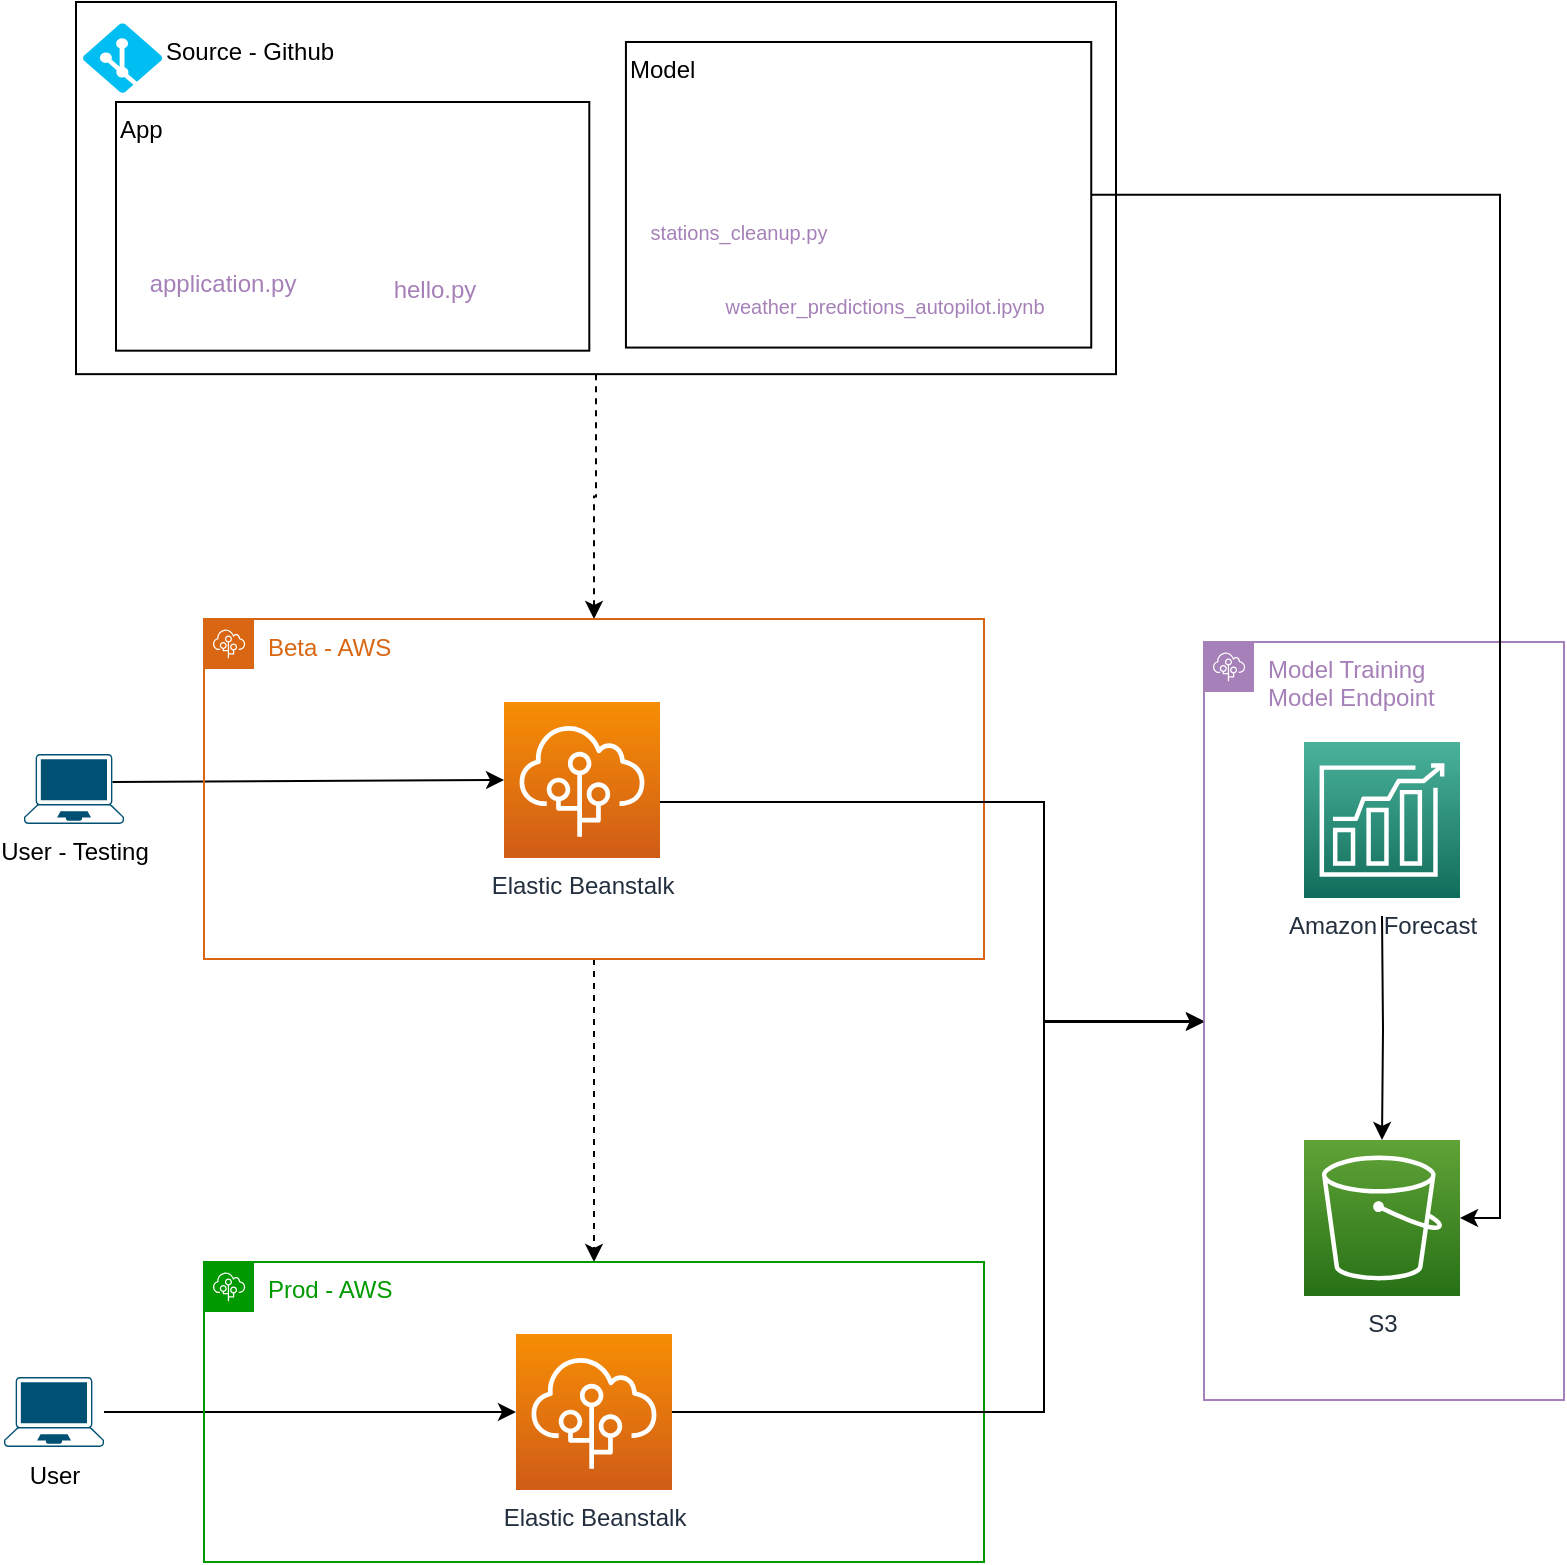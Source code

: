 <mxfile version="20.5.1" type="github">
  <diagram id="uCUmhPaclYyrkWVYoByS" name="Page-1">
    <mxGraphModel dx="1272" dy="586" grid="1" gridSize="10" guides="1" tooltips="1" connect="1" arrows="1" fold="1" page="1" pageScale="1" pageWidth="850" pageHeight="1100" math="0" shadow="0">
      <root>
        <mxCell id="0" />
        <mxCell id="1" parent="0" />
        <mxCell id="PGNGUmruBmEjUjXc-qWK-28" style="edgeStyle=orthogonalEdgeStyle;rounded=0;orthogonalLoop=1;jettySize=auto;html=1;dashed=1;" parent="1" source="PGNGUmruBmEjUjXc-qWK-27" target="PGNGUmruBmEjUjXc-qWK-30" edge="1">
          <mxGeometry relative="1" as="geometry">
            <mxPoint x="465" y="480" as="targetPoint" />
          </mxGeometry>
        </mxCell>
        <mxCell id="PGNGUmruBmEjUjXc-qWK-35" style="edgeStyle=orthogonalEdgeStyle;rounded=0;orthogonalLoop=1;jettySize=auto;html=1;" parent="1" source="PGNGUmruBmEjUjXc-qWK-2" target="PGNGUmruBmEjUjXc-qWK-32" edge="1">
          <mxGeometry relative="1" as="geometry" />
        </mxCell>
        <mxCell id="PGNGUmruBmEjUjXc-qWK-2" value="User" style="points=[[0.13,0.02,0],[0.5,0,0],[0.87,0.02,0],[0.885,0.4,0],[0.985,0.985,0],[0.5,1,0],[0.015,0.985,0],[0.115,0.4,0]];verticalLabelPosition=bottom;sketch=0;html=1;verticalAlign=top;aspect=fixed;align=center;pointerEvents=1;shape=mxgraph.cisco19.laptop;fillColor=#005073;strokeColor=none;" parent="1" vertex="1">
          <mxGeometry x="50" y="797.5" width="50" height="35" as="geometry" />
        </mxCell>
        <mxCell id="PGNGUmruBmEjUjXc-qWK-12" value="User - Testing" style="points=[[0.13,0.02,0],[0.5,0,0],[0.87,0.02,0],[0.885,0.4,0],[0.985,0.985,0],[0.5,1,0],[0.015,0.985,0],[0.115,0.4,0]];verticalLabelPosition=bottom;sketch=0;html=1;verticalAlign=top;aspect=fixed;align=center;pointerEvents=1;shape=mxgraph.cisco19.laptop;fillColor=#005073;strokeColor=none;" parent="1" vertex="1">
          <mxGeometry x="60" y="486" width="50" height="35" as="geometry" />
        </mxCell>
        <mxCell id="PGNGUmruBmEjUjXc-qWK-13" value="" style="endArrow=classic;html=1;rounded=0;exitX=0.885;exitY=0.4;exitDx=0;exitDy=0;exitPerimeter=0;entryX=0;entryY=0.5;entryDx=0;entryDy=0;entryPerimeter=0;" parent="1" source="PGNGUmruBmEjUjXc-qWK-12" target="PGNGUmruBmEjUjXc-qWK-11" edge="1">
          <mxGeometry width="50" height="50" relative="1" as="geometry">
            <mxPoint x="120" y="530" as="sourcePoint" />
            <mxPoint x="170" y="480" as="targetPoint" />
          </mxGeometry>
        </mxCell>
        <mxCell id="PGNGUmruBmEjUjXc-qWK-29" value="" style="group" parent="1" vertex="1" connectable="0">
          <mxGeometry x="86" y="110" width="520" height="210" as="geometry" />
        </mxCell>
        <mxCell id="PGNGUmruBmEjUjXc-qWK-27" value="" style="rounded=0;whiteSpace=wrap;html=1;fillColor=none;" parent="PGNGUmruBmEjUjXc-qWK-29" vertex="1">
          <mxGeometry width="520.0" height="186.076" as="geometry" />
        </mxCell>
        <mxCell id="PGNGUmruBmEjUjXc-qWK-15" value="Source - Github" style="verticalLabelPosition=bottom;html=1;verticalAlign=top;align=left;strokeColor=none;fillColor=#00BEF2;shape=mxgraph.azure.git_repository;horizontal=0;direction=south;rotation=90;" parent="PGNGUmruBmEjUjXc-qWK-29" vertex="1">
          <mxGeometry x="5.943" y="8.201" width="34.704" height="39.873" as="geometry" />
        </mxCell>
        <mxCell id="PGNGUmruBmEjUjXc-qWK-46" value="application.py" style="shape=image;html=1;verticalAlign=top;verticalLabelPosition=bottom;labelBackgroundColor=#ffffff;imageAspect=0;aspect=fixed;image=https://cdn1.iconfinder.com/data/icons/ionicons-fill-vol-2/512/logo-python-128.png;strokeColor=#A680B8;fontColor=#A680B8;" parent="PGNGUmruBmEjUjXc-qWK-29" vertex="1">
          <mxGeometry x="40.646" y="62.352" width="64.488" height="64.488" as="geometry" />
        </mxCell>
        <mxCell id="PGNGUmruBmEjUjXc-qWK-47" value="hello.py" style="shape=image;html=1;verticalAlign=top;verticalLabelPosition=bottom;labelBackgroundColor=#ffffff;imageAspect=0;aspect=fixed;image=https://cdn1.iconfinder.com/data/icons/ionicons-fill-vol-2/512/logo-python-128.png;strokeColor=#A680B8;fontColor=#A680B8;" parent="PGNGUmruBmEjUjXc-qWK-29" vertex="1">
          <mxGeometry x="144.002" y="59.379" width="70.44" height="70.44" as="geometry" />
        </mxCell>
        <mxCell id="PGNGUmruBmEjUjXc-qWK-50" value="Model" style="rounded=0;whiteSpace=wrap;html=1;fillColor=none;align=left;verticalAlign=top;" parent="PGNGUmruBmEjUjXc-qWK-29" vertex="1">
          <mxGeometry x="274.97" y="20" width="232.65" height="152.78" as="geometry" />
        </mxCell>
        <mxCell id="PGNGUmruBmEjUjXc-qWK-48" value="stations_cleanup.py" style="shape=image;html=1;verticalAlign=top;verticalLabelPosition=bottom;labelBackgroundColor=#ffffff;imageAspect=0;aspect=fixed;image=https://cdn1.iconfinder.com/data/icons/ionicons-fill-vol-2/512/logo-python-128.png;strokeColor=#A680B8;fontColor=#A680B8;fontSize=10;" parent="PGNGUmruBmEjUjXc-qWK-29" vertex="1">
          <mxGeometry x="304" y="48.07" width="54.49" height="54.49" as="geometry" />
        </mxCell>
        <mxCell id="PGNGUmruBmEjUjXc-qWK-49" value="weather_predictions_autopilot.ipynb" style="shape=image;html=1;verticalAlign=top;verticalLabelPosition=bottom;labelBackgroundColor=#ffffff;imageAspect=0;aspect=fixed;image=https://cdn1.iconfinder.com/data/icons/ionicons-fill-vol-2/512/logo-python-128.png;strokeColor=#A680B8;fontColor=#A680B8;fontSize=10;" parent="PGNGUmruBmEjUjXc-qWK-29" vertex="1">
          <mxGeometry x="374" y="80" width="60.31" height="60.31" as="geometry" />
        </mxCell>
        <mxCell id="PGNGUmruBmEjUjXc-qWK-51" value="App" style="rounded=0;whiteSpace=wrap;html=1;fillColor=none;align=left;verticalAlign=top;" parent="PGNGUmruBmEjUjXc-qWK-29" vertex="1">
          <mxGeometry x="20" y="50" width="236.65" height="124.34" as="geometry" />
        </mxCell>
        <mxCell id="PGNGUmruBmEjUjXc-qWK-36" style="edgeStyle=orthogonalEdgeStyle;rounded=0;orthogonalLoop=1;jettySize=auto;html=1;entryX=0.5;entryY=0;entryDx=0;entryDy=0;dashed=1;fontColor=#009900;" parent="1" source="PGNGUmruBmEjUjXc-qWK-30" target="PGNGUmruBmEjUjXc-qWK-31" edge="1">
          <mxGeometry relative="1" as="geometry" />
        </mxCell>
        <mxCell id="PGNGUmruBmEjUjXc-qWK-30" value="Beta - AWS" style="points=[[0,0],[0.25,0],[0.5,0],[0.75,0],[1,0],[1,0.25],[1,0.5],[1,0.75],[1,1],[0.75,1],[0.5,1],[0.25,1],[0,1],[0,0.75],[0,0.5],[0,0.25]];outlineConnect=0;gradientColor=none;html=1;whiteSpace=wrap;fontSize=12;fontStyle=0;container=1;pointerEvents=0;collapsible=0;recursiveResize=0;shape=mxgraph.aws4.group;grIcon=mxgraph.aws4.group_elastic_beanstalk;strokeColor=#D86613;fillColor=none;verticalAlign=top;align=left;spacingLeft=30;fontColor=#D86613;dashed=0;" parent="1" vertex="1">
          <mxGeometry x="150" y="418.5" width="390" height="170" as="geometry" />
        </mxCell>
        <mxCell id="PGNGUmruBmEjUjXc-qWK-11" value="Elastic Beanstalk" style="sketch=0;points=[[0,0,0],[0.25,0,0],[0.5,0,0],[0.75,0,0],[1,0,0],[0,1,0],[0.25,1,0],[0.5,1,0],[0.75,1,0],[1,1,0],[0,0.25,0],[0,0.5,0],[0,0.75,0],[1,0.25,0],[1,0.5,0],[1,0.75,0]];outlineConnect=0;fontColor=#232F3E;gradientColor=#F78E04;gradientDirection=north;fillColor=#D05C17;strokeColor=#ffffff;dashed=0;verticalLabelPosition=bottom;verticalAlign=top;align=center;html=1;fontSize=12;fontStyle=0;aspect=fixed;shape=mxgraph.aws4.resourceIcon;resIcon=mxgraph.aws4.elastic_beanstalk;" parent="PGNGUmruBmEjUjXc-qWK-30" vertex="1">
          <mxGeometry x="150" y="41.5" width="78" height="78" as="geometry" />
        </mxCell>
        <mxCell id="PGNGUmruBmEjUjXc-qWK-31" value="&lt;font color=&quot;#009900&quot;&gt;Prod - AWS&lt;/font&gt;" style="points=[[0,0],[0.25,0],[0.5,0],[0.75,0],[1,0],[1,0.25],[1,0.5],[1,0.75],[1,1],[0.75,1],[0.5,1],[0.25,1],[0,1],[0,0.75],[0,0.5],[0,0.25]];outlineConnect=0;gradientColor=none;html=1;whiteSpace=wrap;fontSize=12;fontStyle=0;container=1;pointerEvents=0;collapsible=0;recursiveResize=0;shape=mxgraph.aws4.group;grIcon=mxgraph.aws4.group_elastic_beanstalk;strokeColor=#009900;fillColor=none;verticalAlign=top;align=left;spacingLeft=30;fontColor=#D86613;dashed=0;" parent="1" vertex="1">
          <mxGeometry x="150" y="740" width="390" height="150" as="geometry" />
        </mxCell>
        <mxCell id="PGNGUmruBmEjUjXc-qWK-32" value="Elastic Beanstalk" style="sketch=0;points=[[0,0,0],[0.25,0,0],[0.5,0,0],[0.75,0,0],[1,0,0],[0,1,0],[0.25,1,0],[0.5,1,0],[0.75,1,0],[1,1,0],[0,0.25,0],[0,0.5,0],[0,0.75,0],[1,0.25,0],[1,0.5,0],[1,0.75,0]];outlineConnect=0;fontColor=#232F3E;gradientColor=#F78E04;gradientDirection=north;fillColor=#D05C17;strokeColor=#ffffff;dashed=0;verticalLabelPosition=bottom;verticalAlign=top;align=center;html=1;fontSize=12;fontStyle=0;aspect=fixed;shape=mxgraph.aws4.resourceIcon;resIcon=mxgraph.aws4.elastic_beanstalk;" parent="PGNGUmruBmEjUjXc-qWK-31" vertex="1">
          <mxGeometry x="156" y="36" width="78" height="78" as="geometry" />
        </mxCell>
        <mxCell id="PGNGUmruBmEjUjXc-qWK-10" style="edgeStyle=orthogonalEdgeStyle;rounded=0;orthogonalLoop=1;jettySize=auto;html=1;entryX=0;entryY=0.5;entryDx=0;entryDy=0;" parent="1" source="PGNGUmruBmEjUjXc-qWK-11" target="PGNGUmruBmEjUjXc-qWK-42" edge="1">
          <mxGeometry relative="1" as="geometry">
            <mxPoint x="770" y="690" as="targetPoint" />
            <Array as="points">
              <mxPoint x="570" y="510" />
              <mxPoint x="570" y="620" />
            </Array>
          </mxGeometry>
        </mxCell>
        <mxCell id="PGNGUmruBmEjUjXc-qWK-37" value="S3" style="sketch=0;points=[[0,0,0],[0.25,0,0],[0.5,0,0],[0.75,0,0],[1,0,0],[0,1,0],[0.25,1,0],[0.5,1,0],[0.75,1,0],[1,1,0],[0,0.25,0],[0,0.5,0],[0,0.75,0],[1,0.25,0],[1,0.5,0],[1,0.75,0]];outlineConnect=0;fontColor=#232F3E;gradientColor=#60A337;gradientDirection=north;fillColor=#277116;strokeColor=#ffffff;dashed=0;verticalLabelPosition=bottom;verticalAlign=top;align=center;html=1;fontSize=12;fontStyle=0;aspect=fixed;shape=mxgraph.aws4.resourceIcon;resIcon=mxgraph.aws4.s3;" parent="1" vertex="1">
          <mxGeometry x="700" y="679" width="78" height="78" as="geometry" />
        </mxCell>
        <mxCell id="PGNGUmruBmEjUjXc-qWK-40" style="edgeStyle=orthogonalEdgeStyle;rounded=0;orthogonalLoop=1;jettySize=auto;html=1;fontColor=#009900;" parent="1" target="PGNGUmruBmEjUjXc-qWK-37" edge="1">
          <mxGeometry relative="1" as="geometry">
            <mxPoint x="739" y="567" as="sourcePoint" />
          </mxGeometry>
        </mxCell>
        <mxCell id="PGNGUmruBmEjUjXc-qWK-41" style="edgeStyle=orthogonalEdgeStyle;rounded=0;orthogonalLoop=1;jettySize=auto;html=1;exitX=0.5;exitY=1;exitDx=0;exitDy=0;exitPerimeter=0;fontColor=#009900;" parent="1" source="PGNGUmruBmEjUjXc-qWK-37" target="PGNGUmruBmEjUjXc-qWK-37" edge="1">
          <mxGeometry relative="1" as="geometry" />
        </mxCell>
        <mxCell id="PGNGUmruBmEjUjXc-qWK-42" value="&lt;font color=&quot;#a680b8&quot;&gt;Model Training&lt;br&gt;Model Endpoint&lt;/font&gt;" style="points=[[0,0],[0.25,0],[0.5,0],[0.75,0],[1,0],[1,0.25],[1,0.5],[1,0.75],[1,1],[0.75,1],[0.5,1],[0.25,1],[0,1],[0,0.75],[0,0.5],[0,0.25]];outlineConnect=0;gradientColor=none;html=1;whiteSpace=wrap;fontSize=12;fontStyle=0;container=1;pointerEvents=0;collapsible=0;recursiveResize=0;shape=mxgraph.aws4.group;grIcon=mxgraph.aws4.group_elastic_beanstalk;strokeColor=#A680B8;fillColor=none;verticalAlign=top;align=left;spacingLeft=30;fontColor=#D86613;dashed=0;" parent="1" vertex="1">
          <mxGeometry x="650" y="430" width="180" height="379" as="geometry" />
        </mxCell>
        <mxCell id="PGNGUmruBmEjUjXc-qWK-53" value="Amazon Forecast" style="sketch=0;points=[[0,0,0],[0.25,0,0],[0.5,0,0],[0.75,0,0],[1,0,0],[0,1,0],[0.25,1,0],[0.5,1,0],[0.75,1,0],[1,1,0],[0,0.25,0],[0,0.5,0],[0,0.75,0],[1,0.25,0],[1,0.5,0],[1,0.75,0]];outlineConnect=0;fontColor=#232F3E;gradientColor=#4AB29A;gradientDirection=north;fillColor=#116D5B;strokeColor=#ffffff;dashed=0;verticalLabelPosition=bottom;verticalAlign=top;align=center;html=1;fontSize=12;fontStyle=0;aspect=fixed;shape=mxgraph.aws4.resourceIcon;resIcon=mxgraph.aws4.forecast;fillStyle=hatch;" parent="PGNGUmruBmEjUjXc-qWK-42" vertex="1">
          <mxGeometry x="50" y="50" width="78" height="78" as="geometry" />
        </mxCell>
        <mxCell id="PGNGUmruBmEjUjXc-qWK-44" style="edgeStyle=orthogonalEdgeStyle;rounded=0;orthogonalLoop=1;jettySize=auto;html=1;fontColor=#A680B8;" parent="1" source="PGNGUmruBmEjUjXc-qWK-32" target="PGNGUmruBmEjUjXc-qWK-42" edge="1">
          <mxGeometry relative="1" as="geometry">
            <Array as="points">
              <mxPoint x="570" y="815" />
              <mxPoint x="570" y="620" />
            </Array>
          </mxGeometry>
        </mxCell>
        <mxCell id="N-B8ZxFEc36IfZRzfziT-1" style="edgeStyle=orthogonalEdgeStyle;rounded=0;orthogonalLoop=1;jettySize=auto;html=1;entryX=1;entryY=0.5;entryDx=0;entryDy=0;entryPerimeter=0;" edge="1" parent="1" source="PGNGUmruBmEjUjXc-qWK-50" target="PGNGUmruBmEjUjXc-qWK-37">
          <mxGeometry relative="1" as="geometry" />
        </mxCell>
      </root>
    </mxGraphModel>
  </diagram>
</mxfile>
